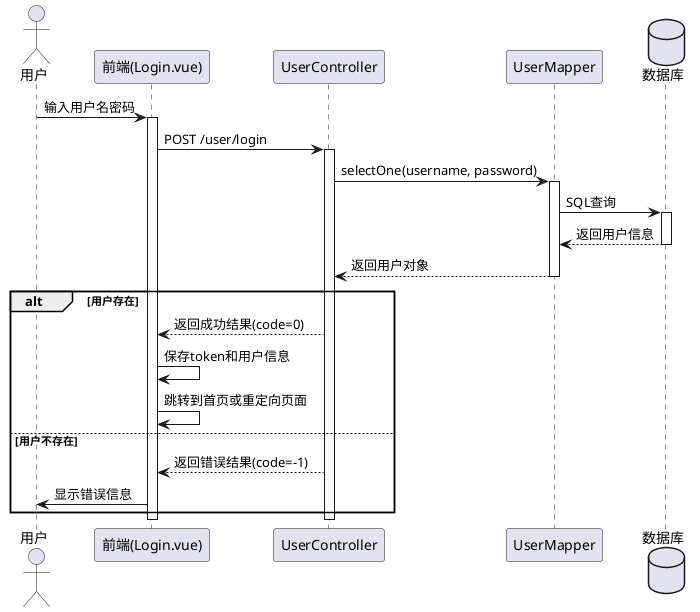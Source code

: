 @startuml 用户登录流程
actor 用户
participant "前端(Login.vue)" as Frontend
participant "UserController" as UserController
participant "UserMapper" as UserMapper
database "数据库" as DB

用户 -> Frontend: 输入用户名密码
activate Frontend
Frontend -> UserController: POST /user/login
activate UserController
UserController -> UserMapper: selectOne(username, password)
activate UserMapper
UserMapper -> DB: SQL查询
activate DB
DB --> UserMapper: 返回用户信息
deactivate DB
UserMapper --> UserController: 返回用户对象
deactivate UserMapper

alt 用户存在
    UserController --> Frontend: 返回成功结果(code=0)
    Frontend -> Frontend: 保存token和用户信息
    Frontend -> Frontend: 跳转到首页或重定向页面
else 用户不存在
    UserController --> Frontend: 返回错误结果(code=-1)
    Frontend -> 用户: 显示错误信息
end
deactivate UserController
deactivate Frontend
@enduml